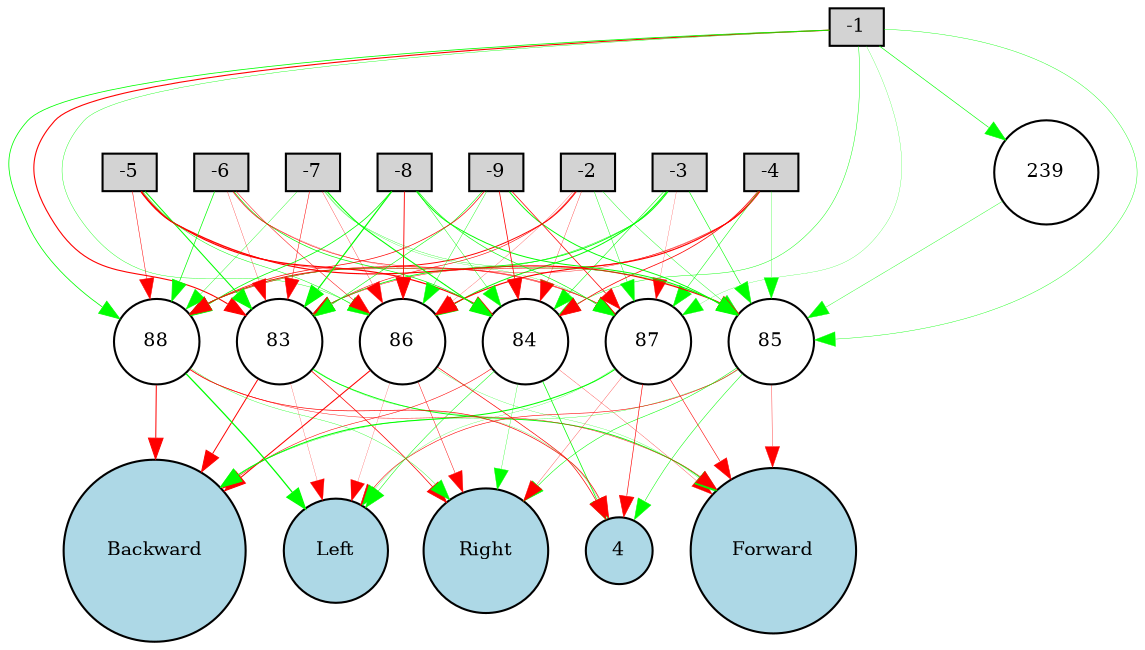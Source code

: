 digraph {
	node [fontsize=9 height=0.2 shape=circle width=0.2]
	-1 [fillcolor=lightgray shape=box style=filled]
	-2 [fillcolor=lightgray shape=box style=filled]
	-3 [fillcolor=lightgray shape=box style=filled]
	-4 [fillcolor=lightgray shape=box style=filled]
	-5 [fillcolor=lightgray shape=box style=filled]
	-6 [fillcolor=lightgray shape=box style=filled]
	-7 [fillcolor=lightgray shape=box style=filled]
	-8 [fillcolor=lightgray shape=box style=filled]
	-9 [fillcolor=lightgray shape=box style=filled]
	Forward [fillcolor=lightblue style=filled]
	Backward [fillcolor=lightblue style=filled]
	Left [fillcolor=lightblue style=filled]
	Right [fillcolor=lightblue style=filled]
	4 [fillcolor=lightblue style=filled]
	239 [fillcolor=white style=filled]
	83 [fillcolor=white style=filled]
	84 [fillcolor=white style=filled]
	85 [fillcolor=white style=filled]
	86 [fillcolor=white style=filled]
	87 [fillcolor=white style=filled]
	88 [fillcolor=white style=filled]
	-1 -> 83 [color=red penwidth=0.5250236796358272 style=solid]
	-1 -> 84 [color=green penwidth=0.2143886536461604 style=solid]
	-1 -> 85 [color=green penwidth=0.19111665819042054 style=solid]
	-1 -> 86 [color=green penwidth=0.18723316651729383 style=solid]
	-1 -> 87 [color=green penwidth=0.11577064008207519 style=solid]
	-1 -> 88 [color=green penwidth=0.38222092566343935 style=solid]
	-2 -> 83 [color=red penwidth=0.2820198288235719 style=solid]
	-2 -> 84 [color=red penwidth=0.15210119255117577 style=solid]
	-2 -> 85 [color=green penwidth=0.193991478742453 style=solid]
	-2 -> 86 [color=red penwidth=0.11682121758502546 style=solid]
	-2 -> 87 [color=green penwidth=0.2078214668242485 style=solid]
	-2 -> 88 [color=red penwidth=0.4622006257864153 style=solid]
	-3 -> 83 [color=green penwidth=0.4082732316901948 style=solid]
	-3 -> 84 [color=green penwidth=0.26466522753824284 style=solid]
	-3 -> 85 [color=green penwidth=0.28734974476556263 style=solid]
	-3 -> 86 [color=green penwidth=0.4677561989970438 style=solid]
	-3 -> 87 [color=red penwidth=0.10173663751536141 style=solid]
	-3 -> 88 [color=green penwidth=0.22167452951391936 style=solid]
	-4 -> 83 [color=red penwidth=0.2071274720170078 style=solid]
	-4 -> 84 [color=red penwidth=0.36929242502848847 style=solid]
	-4 -> 85 [color=green penwidth=0.1391851909971892 style=solid]
	-4 -> 86 [color=red penwidth=0.5602129550173753 style=solid]
	-4 -> 87 [color=green penwidth=0.2489393369377225 style=solid]
	-4 -> 88 [color=red penwidth=0.18527731761664323 style=solid]
	-5 -> 83 [color=green penwidth=0.49947582223634246 style=solid]
	-5 -> 84 [color=red penwidth=0.5797459481931881 style=solid]
	-5 -> 85 [color=red penwidth=0.5646134536011869 style=solid]
	-5 -> 86 [color=green penwidth=0.23589240226901778 style=solid]
	-5 -> 87 [color=red penwidth=0.24554531383884023 style=solid]
	-5 -> 88 [color=red penwidth=0.238362573600126 style=solid]
	-6 -> 83 [color=red penwidth=0.13987470848181588 style=solid]
	-6 -> 84 [color=green penwidth=0.3384562656503368 style=solid]
	-6 -> 85 [color=red penwidth=0.10824595623502878 style=solid]
	-6 -> 86 [color=red penwidth=0.240697931678668 style=solid]
	-6 -> 87 [color=red penwidth=0.26364048335811174 style=solid]
	-6 -> 88 [color=green penwidth=0.3413164021172629 style=solid]
	-7 -> 83 [color=red penwidth=0.24654731111035158 style=solid]
	-7 -> 84 [color=green penwidth=0.5148817834007301 style=solid]
	-7 -> 85 [color=green penwidth=0.1617901991966183 style=solid]
	-7 -> 86 [color=red penwidth=0.14754020751008562 style=solid]
	-7 -> 87 [color=green penwidth=0.1310333453299071 style=solid]
	-7 -> 88 [color=green penwidth=0.17758530717963666 style=solid]
	-8 -> 83 [color=green penwidth=0.5672549980958722 style=solid]
	-8 -> 84 [color=green penwidth=0.20951213513440464 style=solid]
	-8 -> 85 [color=green penwidth=0.4711123405143093 style=solid]
	-8 -> 86 [color=red penwidth=0.4271884193940343 style=solid]
	-8 -> 87 [color=green penwidth=0.3149223023663912 style=solid]
	-8 -> 88 [color=green penwidth=0.37747617167491676 style=solid]
	-9 -> 83 [color=green penwidth=0.2754734293152399 style=solid]
	-9 -> 84 [color=red penwidth=0.37285983706527404 style=solid]
	-9 -> 85 [color=green penwidth=0.4485402374004974 style=solid]
	-9 -> 86 [color=green penwidth=0.19432631676659518 style=solid]
	-9 -> 87 [color=red penwidth=0.35328869856351064 style=solid]
	-9 -> 88 [color=red penwidth=0.34095832506415746 style=solid]
	83 -> Forward [color=green penwidth=0.43479943710131985 style=solid]
	83 -> Backward [color=red penwidth=0.4715466388577334 style=solid]
	83 -> Left [color=red penwidth=0.10807377728439123 style=solid]
	83 -> Right [color=red penwidth=0.35165165548195776 style=solid]
	83 -> 4 [color=green penwidth=0.12217733584483578 style=solid]
	84 -> Forward [color=red penwidth=0.13977964660976427 style=solid]
	84 -> Backward [color=red penwidth=0.26505718222662866 style=solid]
	84 -> Left [color=green penwidth=0.24716508580646923 style=solid]
	84 -> Right [color=green penwidth=0.14866688401758066 style=solid]
	84 -> 4 [color=green penwidth=0.3586726173042225 style=solid]
	85 -> Forward [color=red penwidth=0.17325777135288528 style=solid]
	85 -> Backward [color=green penwidth=0.1466831521600101 style=solid]
	85 -> Left [color=red penwidth=0.2769440031433541 style=solid]
	85 -> Right [color=green penwidth=0.2575933407207057 style=solid]
	85 -> 4 [color=green penwidth=0.2469913957253005 style=solid]
	86 -> Forward [color=green penwidth=0.12241376727113956 style=solid]
	86 -> Backward [color=red penwidth=0.5024701024698325 style=solid]
	86 -> Left [color=red penwidth=0.10359606325651968 style=solid]
	86 -> Right [color=red penwidth=0.22159796094370904 style=solid]
	86 -> 4 [color=red penwidth=0.3293214247975449 style=solid]
	87 -> Forward [color=red penwidth=0.2746522866767409 style=solid]
	87 -> Backward [color=green penwidth=0.5020979555108428 style=solid]
	87 -> Left [color=green penwidth=0.12179161112172579 style=solid]
	87 -> Right [color=red penwidth=0.13845282616613414 style=solid]
	87 -> 4 [color=red penwidth=0.30406007981576916 style=solid]
	88 -> Forward [color=red penwidth=0.20532384139817572 style=solid]
	88 -> Backward [color=red penwidth=0.47974236655164193 style=solid]
	88 -> Left [color=green penwidth=0.6089779731829846 style=solid]
	88 -> Right [color=green penwidth=0.1666049274607929 style=solid]
	88 -> 4 [color=red penwidth=0.3261952364605547 style=solid]
	-1 -> 239 [color=green penwidth=0.30000000000000004 style=solid]
	239 -> 85 [color=green penwidth=0.1825054382059005 style=solid]
}
